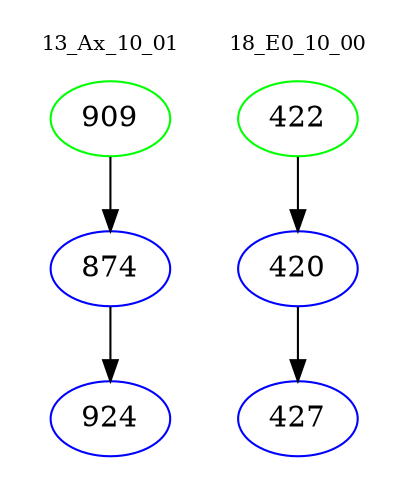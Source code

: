 digraph{
subgraph cluster_0 {
color = white
label = "13_Ax_10_01";
fontsize=10;
T0_909 [label="909", color="green"]
T0_909 -> T0_874 [color="black"]
T0_874 [label="874", color="blue"]
T0_874 -> T0_924 [color="black"]
T0_924 [label="924", color="blue"]
}
subgraph cluster_1 {
color = white
label = "18_E0_10_00";
fontsize=10;
T1_422 [label="422", color="green"]
T1_422 -> T1_420 [color="black"]
T1_420 [label="420", color="blue"]
T1_420 -> T1_427 [color="black"]
T1_427 [label="427", color="blue"]
}
}
